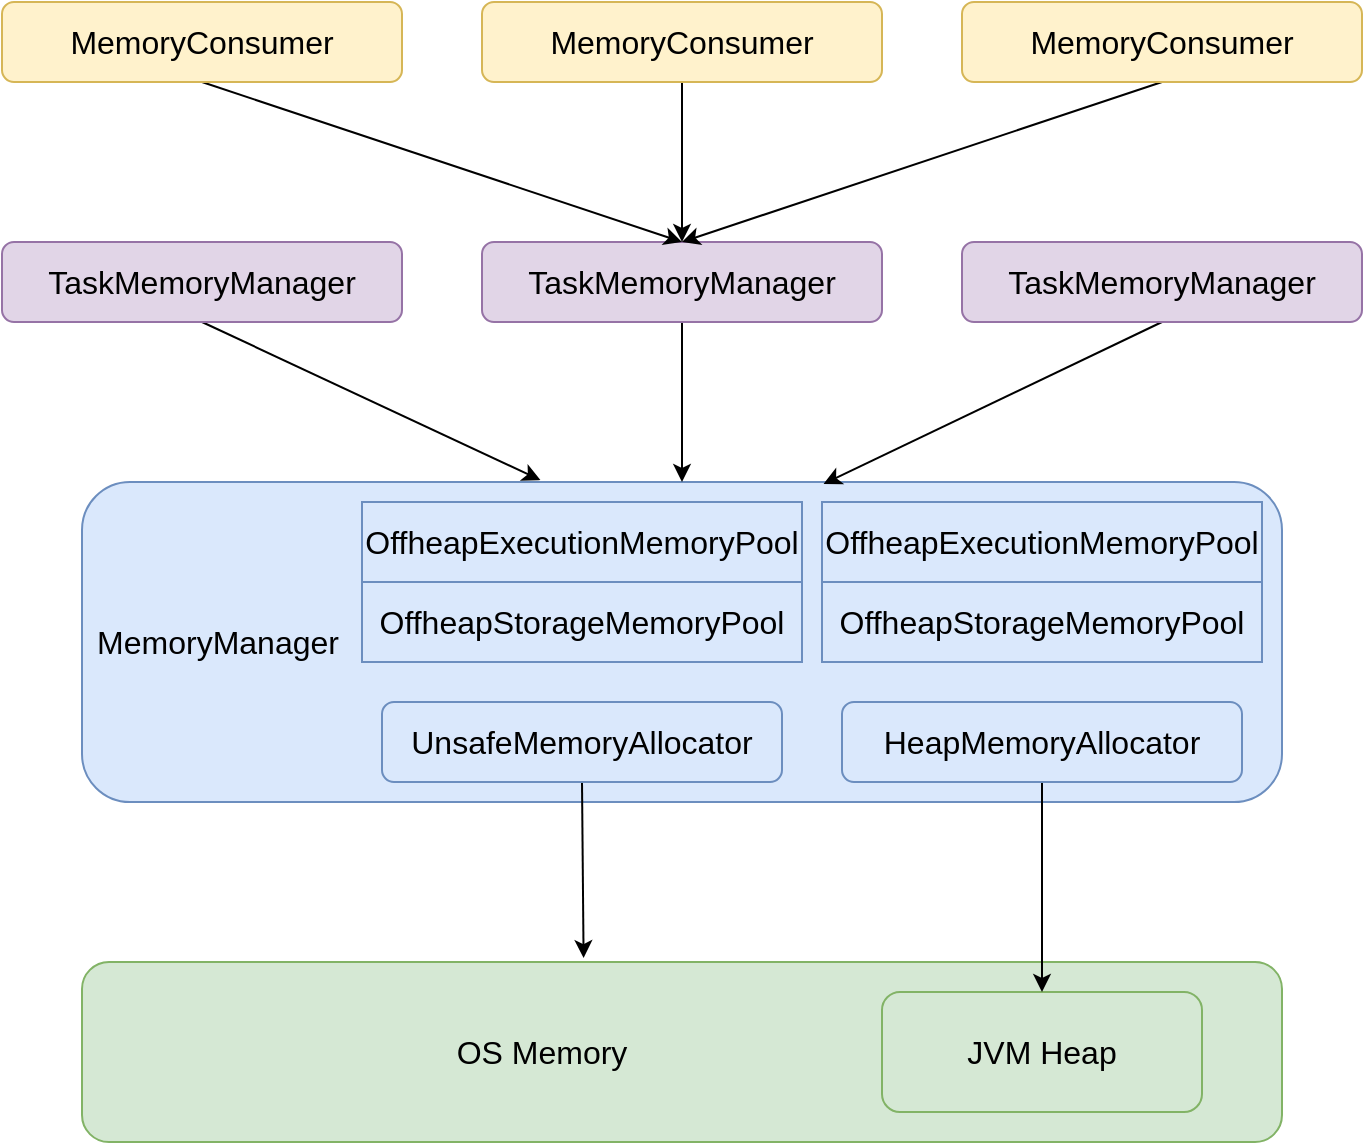 <mxfile version="20.2.4" type="github">
  <diagram id="jLLqIvWEwyRoLrZAyTdM" name="第 1 页">
    <mxGraphModel dx="1219" dy="795" grid="1" gridSize="10" guides="1" tooltips="1" connect="1" arrows="1" fold="1" page="1" pageScale="1" pageWidth="2000" pageHeight="3000" math="0" shadow="0">
      <root>
        <mxCell id="0" />
        <mxCell id="1" parent="0" />
        <mxCell id="1HW_Z-nUwjSf0aDEmiX4-9" value="" style="rounded=1;whiteSpace=wrap;html=1;fontSize=16;fillColor=#d5e8d4;strokeColor=#82b366;" vertex="1" parent="1">
          <mxGeometry x="240" y="600" width="600" height="90" as="geometry" />
        </mxCell>
        <mxCell id="1HW_Z-nUwjSf0aDEmiX4-7" value="JVM Heap" style="rounded=1;whiteSpace=wrap;html=1;fontSize=16;fillColor=#d5e8d4;strokeColor=#82b366;" vertex="1" parent="1">
          <mxGeometry x="640" y="615" width="160" height="60" as="geometry" />
        </mxCell>
        <mxCell id="1HW_Z-nUwjSf0aDEmiX4-10" value="OS Memory" style="text;html=1;strokeColor=none;fillColor=none;align=center;verticalAlign=middle;whiteSpace=wrap;rounded=0;fontSize=16;" vertex="1" parent="1">
          <mxGeometry x="405" y="630" width="130" height="30" as="geometry" />
        </mxCell>
        <mxCell id="1HW_Z-nUwjSf0aDEmiX4-11" value="" style="rounded=1;whiteSpace=wrap;html=1;fontSize=16;fillColor=#dae8fc;strokeColor=#6c8ebf;" vertex="1" parent="1">
          <mxGeometry x="240" y="360" width="600" height="160" as="geometry" />
        </mxCell>
        <mxCell id="1HW_Z-nUwjSf0aDEmiX4-31" style="edgeStyle=none;rounded=0;orthogonalLoop=1;jettySize=auto;html=1;exitX=0.5;exitY=1;exitDx=0;exitDy=0;entryX=0.418;entryY=-0.022;entryDx=0;entryDy=0;entryPerimeter=0;fontSize=16;" edge="1" parent="1" source="1HW_Z-nUwjSf0aDEmiX4-12" target="1HW_Z-nUwjSf0aDEmiX4-9">
          <mxGeometry relative="1" as="geometry" />
        </mxCell>
        <mxCell id="1HW_Z-nUwjSf0aDEmiX4-12" value="UnsafeMemoryAllocator" style="rounded=1;whiteSpace=wrap;html=1;fontSize=16;fillColor=#dae8fc;strokeColor=#6c8ebf;" vertex="1" parent="1">
          <mxGeometry x="390" y="470" width="200" height="40" as="geometry" />
        </mxCell>
        <mxCell id="1HW_Z-nUwjSf0aDEmiX4-32" style="edgeStyle=none;rounded=0;orthogonalLoop=1;jettySize=auto;html=1;exitX=0.5;exitY=1;exitDx=0;exitDy=0;fontSize=16;" edge="1" parent="1" source="1HW_Z-nUwjSf0aDEmiX4-13" target="1HW_Z-nUwjSf0aDEmiX4-7">
          <mxGeometry relative="1" as="geometry" />
        </mxCell>
        <mxCell id="1HW_Z-nUwjSf0aDEmiX4-13" value="HeapMemoryAllocator" style="rounded=1;whiteSpace=wrap;html=1;fontSize=16;fillColor=#dae8fc;strokeColor=#6c8ebf;" vertex="1" parent="1">
          <mxGeometry x="620" y="470" width="200" height="40" as="geometry" />
        </mxCell>
        <mxCell id="1HW_Z-nUwjSf0aDEmiX4-14" value="OffheapExecutionMemoryPool" style="rounded=0;whiteSpace=wrap;html=1;fontSize=16;fillColor=#dae8fc;strokeColor=#6c8ebf;" vertex="1" parent="1">
          <mxGeometry x="380" y="370" width="220" height="40" as="geometry" />
        </mxCell>
        <mxCell id="1HW_Z-nUwjSf0aDEmiX4-15" value="OffheapStorageMemoryPool" style="rounded=0;whiteSpace=wrap;html=1;fontSize=16;fillColor=#dae8fc;strokeColor=#6c8ebf;" vertex="1" parent="1">
          <mxGeometry x="380" y="410" width="220" height="40" as="geometry" />
        </mxCell>
        <mxCell id="1HW_Z-nUwjSf0aDEmiX4-16" value="OffheapExecutionMemoryPool" style="rounded=0;whiteSpace=wrap;html=1;fontSize=16;fillColor=#dae8fc;strokeColor=#6c8ebf;" vertex="1" parent="1">
          <mxGeometry x="610" y="370" width="220" height="40" as="geometry" />
        </mxCell>
        <mxCell id="1HW_Z-nUwjSf0aDEmiX4-17" value="OffheapStorageMemoryPool" style="rounded=0;whiteSpace=wrap;html=1;fontSize=16;fillColor=#dae8fc;strokeColor=#6c8ebf;" vertex="1" parent="1">
          <mxGeometry x="610" y="410" width="220" height="40" as="geometry" />
        </mxCell>
        <mxCell id="1HW_Z-nUwjSf0aDEmiX4-18" value="MemoryManager" style="text;html=1;strokeColor=none;fillColor=#dae8fc;align=center;verticalAlign=middle;whiteSpace=wrap;rounded=0;fontSize=16;" vertex="1" parent="1">
          <mxGeometry x="243" y="425" width="130" height="30" as="geometry" />
        </mxCell>
        <mxCell id="1HW_Z-nUwjSf0aDEmiX4-26" style="rounded=0;orthogonalLoop=1;jettySize=auto;html=1;exitX=0.5;exitY=1;exitDx=0;exitDy=0;entryX=0.382;entryY=-0.006;entryDx=0;entryDy=0;entryPerimeter=0;fontSize=16;" edge="1" parent="1" source="1HW_Z-nUwjSf0aDEmiX4-19" target="1HW_Z-nUwjSf0aDEmiX4-11">
          <mxGeometry relative="1" as="geometry" />
        </mxCell>
        <mxCell id="1HW_Z-nUwjSf0aDEmiX4-19" value="TaskMemoryManager" style="rounded=1;whiteSpace=wrap;html=1;fontSize=16;fillColor=#e1d5e7;strokeColor=#9673a6;" vertex="1" parent="1">
          <mxGeometry x="200" y="240" width="200" height="40" as="geometry" />
        </mxCell>
        <mxCell id="1HW_Z-nUwjSf0aDEmiX4-25" style="edgeStyle=orthogonalEdgeStyle;rounded=0;orthogonalLoop=1;jettySize=auto;html=1;exitX=0.5;exitY=1;exitDx=0;exitDy=0;entryX=0.5;entryY=0;entryDx=0;entryDy=0;fontSize=16;" edge="1" parent="1" source="1HW_Z-nUwjSf0aDEmiX4-20" target="1HW_Z-nUwjSf0aDEmiX4-11">
          <mxGeometry relative="1" as="geometry" />
        </mxCell>
        <mxCell id="1HW_Z-nUwjSf0aDEmiX4-20" value="TaskMemoryManager" style="rounded=1;whiteSpace=wrap;html=1;fontSize=16;fillColor=#e1d5e7;strokeColor=#9673a6;" vertex="1" parent="1">
          <mxGeometry x="440" y="240" width="200" height="40" as="geometry" />
        </mxCell>
        <mxCell id="1HW_Z-nUwjSf0aDEmiX4-27" style="edgeStyle=none;rounded=0;orthogonalLoop=1;jettySize=auto;html=1;exitX=0.5;exitY=1;exitDx=0;exitDy=0;entryX=0.618;entryY=0.006;entryDx=0;entryDy=0;entryPerimeter=0;fontSize=16;" edge="1" parent="1" source="1HW_Z-nUwjSf0aDEmiX4-21" target="1HW_Z-nUwjSf0aDEmiX4-11">
          <mxGeometry relative="1" as="geometry" />
        </mxCell>
        <mxCell id="1HW_Z-nUwjSf0aDEmiX4-21" value="TaskMemoryManager" style="rounded=1;whiteSpace=wrap;html=1;fontSize=16;fillColor=#e1d5e7;strokeColor=#9673a6;" vertex="1" parent="1">
          <mxGeometry x="680" y="240" width="200" height="40" as="geometry" />
        </mxCell>
        <mxCell id="1HW_Z-nUwjSf0aDEmiX4-28" style="edgeStyle=none;rounded=0;orthogonalLoop=1;jettySize=auto;html=1;exitX=0.5;exitY=1;exitDx=0;exitDy=0;entryX=0.5;entryY=0;entryDx=0;entryDy=0;fontSize=16;" edge="1" parent="1" source="1HW_Z-nUwjSf0aDEmiX4-22" target="1HW_Z-nUwjSf0aDEmiX4-20">
          <mxGeometry relative="1" as="geometry" />
        </mxCell>
        <mxCell id="1HW_Z-nUwjSf0aDEmiX4-22" value="MemoryConsumer" style="rounded=1;whiteSpace=wrap;html=1;fontSize=16;fillColor=#fff2cc;strokeColor=#d6b656;" vertex="1" parent="1">
          <mxGeometry x="200" y="120" width="200" height="40" as="geometry" />
        </mxCell>
        <mxCell id="1HW_Z-nUwjSf0aDEmiX4-29" style="edgeStyle=none;rounded=0;orthogonalLoop=1;jettySize=auto;html=1;exitX=0.5;exitY=1;exitDx=0;exitDy=0;fontSize=16;" edge="1" parent="1" source="1HW_Z-nUwjSf0aDEmiX4-23">
          <mxGeometry relative="1" as="geometry">
            <mxPoint x="540" y="240" as="targetPoint" />
          </mxGeometry>
        </mxCell>
        <mxCell id="1HW_Z-nUwjSf0aDEmiX4-23" value="MemoryConsumer" style="rounded=1;whiteSpace=wrap;html=1;fontSize=16;fillColor=#fff2cc;strokeColor=#d6b656;" vertex="1" parent="1">
          <mxGeometry x="440" y="120" width="200" height="40" as="geometry" />
        </mxCell>
        <mxCell id="1HW_Z-nUwjSf0aDEmiX4-30" style="edgeStyle=none;rounded=0;orthogonalLoop=1;jettySize=auto;html=1;exitX=0.5;exitY=1;exitDx=0;exitDy=0;entryX=0.5;entryY=0;entryDx=0;entryDy=0;fontSize=16;" edge="1" parent="1" source="1HW_Z-nUwjSf0aDEmiX4-24" target="1HW_Z-nUwjSf0aDEmiX4-20">
          <mxGeometry relative="1" as="geometry" />
        </mxCell>
        <mxCell id="1HW_Z-nUwjSf0aDEmiX4-24" value="MemoryConsumer" style="rounded=1;whiteSpace=wrap;html=1;fontSize=16;fillColor=#fff2cc;strokeColor=#d6b656;" vertex="1" parent="1">
          <mxGeometry x="680" y="120" width="200" height="40" as="geometry" />
        </mxCell>
      </root>
    </mxGraphModel>
  </diagram>
</mxfile>

